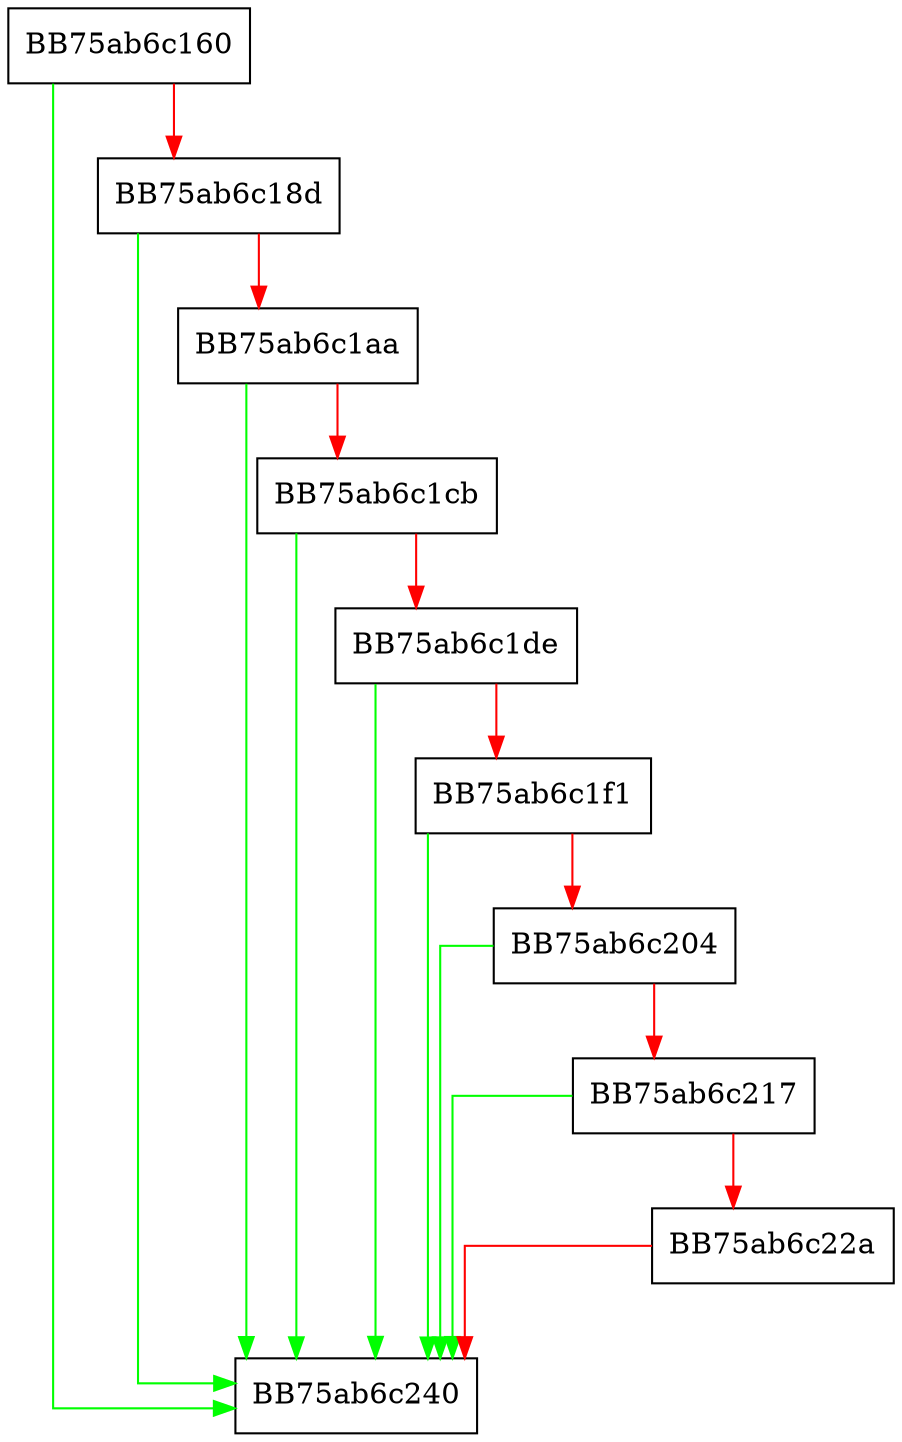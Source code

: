 digraph ReadSQLite {
  node [shape="box"];
  graph [splines=ortho];
  BB75ab6c160 -> BB75ab6c240 [color="green"];
  BB75ab6c160 -> BB75ab6c18d [color="red"];
  BB75ab6c18d -> BB75ab6c240 [color="green"];
  BB75ab6c18d -> BB75ab6c1aa [color="red"];
  BB75ab6c1aa -> BB75ab6c240 [color="green"];
  BB75ab6c1aa -> BB75ab6c1cb [color="red"];
  BB75ab6c1cb -> BB75ab6c240 [color="green"];
  BB75ab6c1cb -> BB75ab6c1de [color="red"];
  BB75ab6c1de -> BB75ab6c240 [color="green"];
  BB75ab6c1de -> BB75ab6c1f1 [color="red"];
  BB75ab6c1f1 -> BB75ab6c240 [color="green"];
  BB75ab6c1f1 -> BB75ab6c204 [color="red"];
  BB75ab6c204 -> BB75ab6c240 [color="green"];
  BB75ab6c204 -> BB75ab6c217 [color="red"];
  BB75ab6c217 -> BB75ab6c240 [color="green"];
  BB75ab6c217 -> BB75ab6c22a [color="red"];
  BB75ab6c22a -> BB75ab6c240 [color="red"];
}